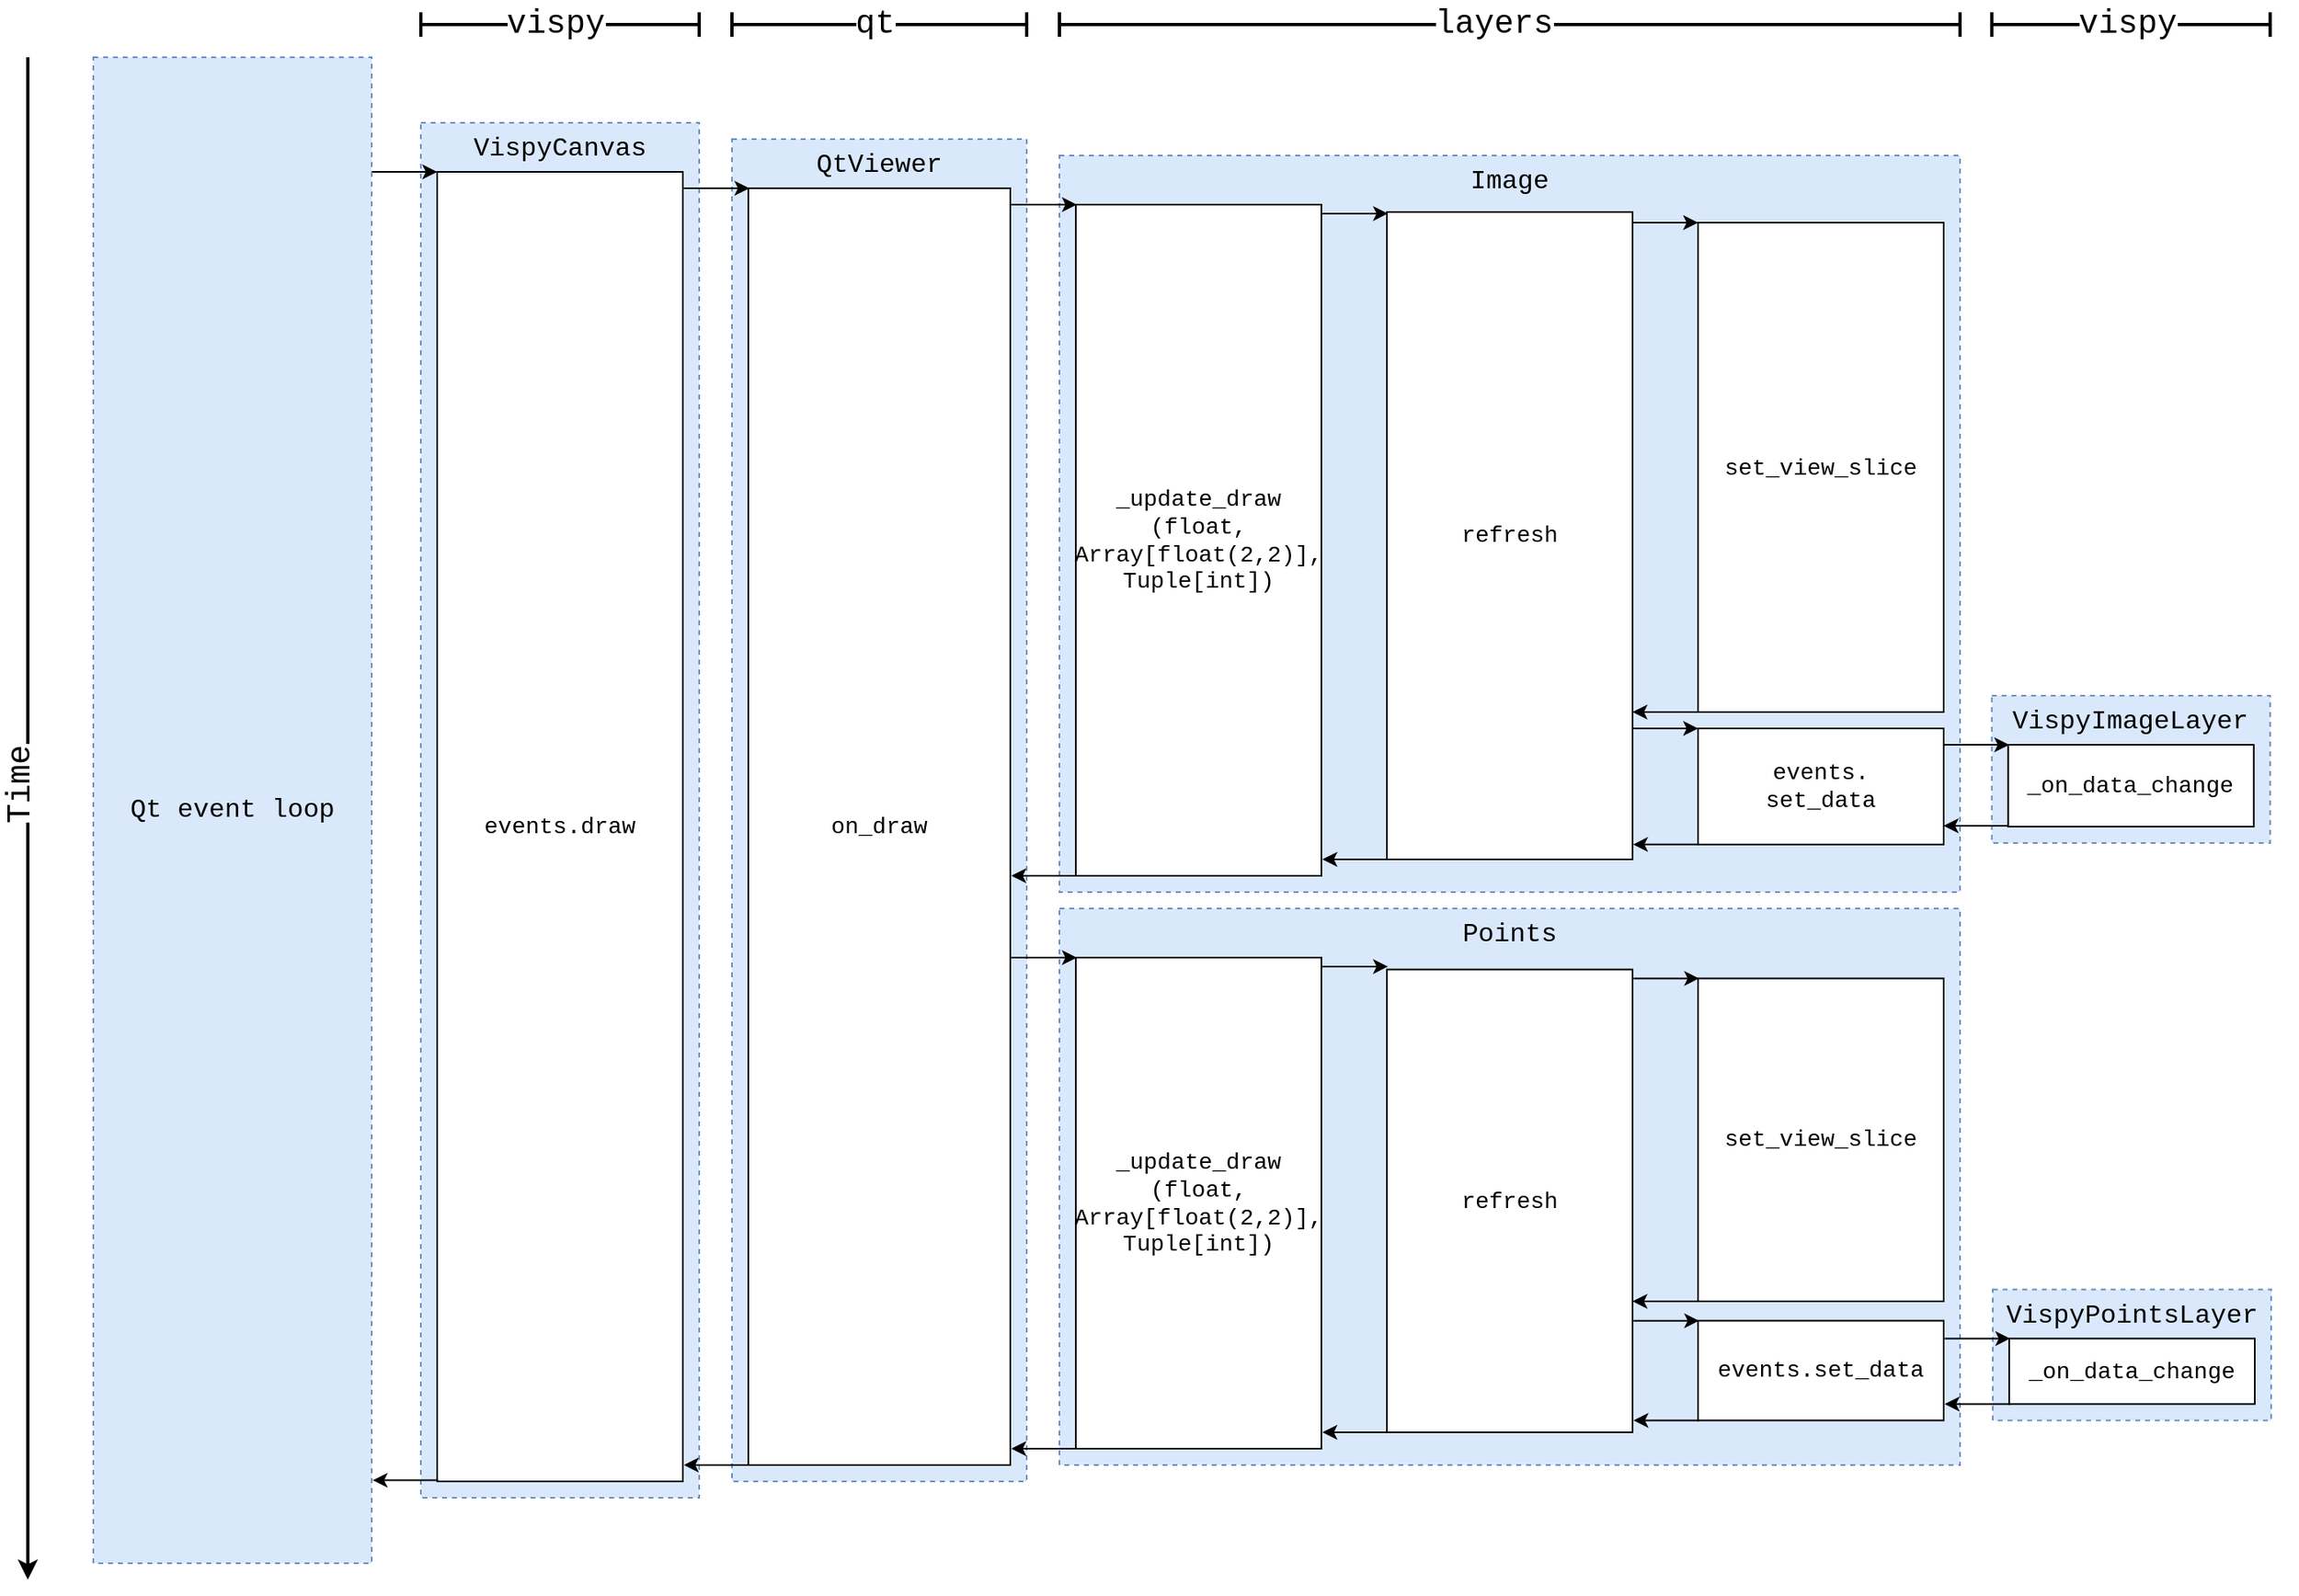 <mxfile version="20.2.5" type="github"><diagram id="Yj_vzEqTpsTSU6RkFpzm" name="Page-1"><mxGraphModel dx="2593" dy="1456" grid="1" gridSize="10" guides="1" tooltips="1" connect="1" arrows="1" fold="1" page="1" pageScale="1" pageWidth="850" pageHeight="1100" math="0" shadow="0"><root><mxCell id="0"/><mxCell id="1" parent="0"/><mxCell id="6yyRVk2ILkX0JGuf4gln-77" value="VispyPointsLayer" style="rounded=0;whiteSpace=wrap;html=1;verticalAlign=top;align=center;spacingLeft=0;spacingTop=0;dashed=1;fillColor=#dae8fc;strokeColor=#6c8ebf;fontSize=16;fontFamily=Courier New;" parent="1" vertex="1"><mxGeometry x="1240" y="812.73" width="170" height="80" as="geometry"/></mxCell><mxCell id="6yyRVk2ILkX0JGuf4gln-20" value="VispyImageLayer" style="rounded=0;whiteSpace=wrap;html=1;verticalAlign=top;align=center;spacingLeft=0;spacingTop=0;dashed=1;fillColor=#dae8fc;strokeColor=#6c8ebf;fontSize=16;fontFamily=Courier New;" parent="1" vertex="1"><mxGeometry x="1239.38" y="450" width="170" height="90" as="geometry"/></mxCell><mxCell id="6yyRVk2ILkX0JGuf4gln-4" value="QtViewer" style="rounded=0;whiteSpace=wrap;html=1;verticalAlign=top;align=center;spacingLeft=0;spacingTop=0;dashed=1;fillColor=#dae8fc;strokeColor=#6c8ebf;fontSize=16;fontFamily=Courier New;" parent="1" vertex="1"><mxGeometry x="470" y="110" width="180" height="820" as="geometry"/></mxCell><mxCell id="6yyRVk2ILkX0JGuf4gln-6" value="on_draw" style="rounded=0;whiteSpace=wrap;html=1;fontSize=14;fontFamily=Courier New;" parent="1" vertex="1"><mxGeometry x="480" y="140" width="160" height="780" as="geometry"/></mxCell><mxCell id="6yyRVk2ILkX0JGuf4gln-2" value="VispyCanvas" style="rounded=0;whiteSpace=wrap;html=1;verticalAlign=top;align=center;spacingLeft=0;spacingTop=0;dashed=1;fillColor=#dae8fc;strokeColor=#6c8ebf;fontSize=16;fontFamily=Courier New;" parent="1" vertex="1"><mxGeometry x="280" y="100" width="170" height="840" as="geometry"/></mxCell><mxCell id="6yyRVk2ILkX0JGuf4gln-3" value="events.draw" style="rounded=0;whiteSpace=wrap;html=1;fontSize=14;fontFamily=Courier New;" parent="1" vertex="1"><mxGeometry x="290" y="130" width="150" height="800" as="geometry"/></mxCell><mxCell id="6yyRVk2ILkX0JGuf4gln-7" value="Image" style="rounded=0;whiteSpace=wrap;html=1;verticalAlign=top;align=center;spacingLeft=0;spacingTop=0;dashed=1;fillColor=#dae8fc;strokeColor=#6c8ebf;fontSize=16;fontFamily=Courier New;" parent="1" vertex="1"><mxGeometry x="670" y="120" width="550" height="450" as="geometry"/></mxCell><mxCell id="6yyRVk2ILkX0JGuf4gln-5" value="_update_draw&lt;br style=&quot;font-size: 14px;&quot;&gt;(float, Array[float(2,2)], Tuple[int])" style="rounded=0;whiteSpace=wrap;html=1;fontSize=14;fontFamily=Courier New;" parent="1" vertex="1"><mxGeometry x="680" y="150" width="150" height="410" as="geometry"/></mxCell><mxCell id="6yyRVk2ILkX0JGuf4gln-9" value="refresh" style="rounded=0;whiteSpace=wrap;html=1;fontSize=14;fontFamily=Courier New;" parent="1" vertex="1"><mxGeometry x="870" y="154.54" width="150" height="395.46" as="geometry"/></mxCell><mxCell id="6yyRVk2ILkX0JGuf4gln-10" value="set_view_slice" style="rounded=0;whiteSpace=wrap;html=1;fontSize=14;fontFamily=Courier New;" parent="1" vertex="1"><mxGeometry x="1060" y="161" width="150" height="299" as="geometry"/></mxCell><mxCell id="6yyRVk2ILkX0JGuf4gln-17" value="events.&lt;br style=&quot;font-size: 14px;&quot;&gt;set_data" style="rounded=0;whiteSpace=wrap;html=1;fontSize=14;fontFamily=Courier New;" parent="1" vertex="1"><mxGeometry x="1060" y="470" width="150" height="70.91" as="geometry"/></mxCell><mxCell id="6yyRVk2ILkX0JGuf4gln-54" value="" style="endArrow=classic;html=1;rounded=0;fontFamily=Courier New;" parent="1" edge="1"><mxGeometry width="50" height="50" relative="1" as="geometry"><mxPoint x="250.0" y="130" as="sourcePoint"/><mxPoint x="290.0" y="130" as="targetPoint"/></mxGeometry></mxCell><mxCell id="6yyRVk2ILkX0JGuf4gln-55" value="" style="endArrow=classic;html=1;rounded=0;fontFamily=Courier New;" parent="1" edge="1"><mxGeometry width="50" height="50" relative="1" as="geometry"><mxPoint x="440.62" y="140" as="sourcePoint"/><mxPoint x="480.62" y="140" as="targetPoint"/></mxGeometry></mxCell><mxCell id="6yyRVk2ILkX0JGuf4gln-56" value="" style="endArrow=classic;html=1;rounded=0;fontFamily=Courier New;" parent="1" edge="1"><mxGeometry width="50" height="50" relative="1" as="geometry"><mxPoint x="640.62" y="150" as="sourcePoint"/><mxPoint x="680.62" y="150" as="targetPoint"/></mxGeometry></mxCell><mxCell id="6yyRVk2ILkX0JGuf4gln-57" value="" style="endArrow=classic;html=1;rounded=0;fontFamily=Courier New;" parent="1" edge="1"><mxGeometry width="50" height="50" relative="1" as="geometry"><mxPoint x="830.62" y="155.45" as="sourcePoint"/><mxPoint x="870.62" y="155.45" as="targetPoint"/></mxGeometry></mxCell><mxCell id="6yyRVk2ILkX0JGuf4gln-60" value="" style="endArrow=classic;html=1;rounded=0;fontFamily=Courier New;" parent="1" edge="1"><mxGeometry width="50" height="50" relative="1" as="geometry"><mxPoint x="1210" y="480.0" as="sourcePoint"/><mxPoint x="1250" y="480.0" as="targetPoint"/></mxGeometry></mxCell><mxCell id="6yyRVk2ILkX0JGuf4gln-61" value="" style="endArrow=classic;html=1;rounded=0;fontFamily=Courier New;" parent="1" edge="1"><mxGeometry width="50" height="50" relative="1" as="geometry"><mxPoint x="1250" y="529.5" as="sourcePoint"/><mxPoint x="1210" y="529.5" as="targetPoint"/></mxGeometry></mxCell><mxCell id="6yyRVk2ILkX0JGuf4gln-67" value="" style="endArrow=classic;html=1;rounded=0;fontFamily=Courier New;" parent="1" edge="1"><mxGeometry width="50" height="50" relative="1" as="geometry"><mxPoint x="870.62" y="550.0" as="sourcePoint"/><mxPoint x="830.62" y="550.0" as="targetPoint"/></mxGeometry></mxCell><mxCell id="6yyRVk2ILkX0JGuf4gln-68" value="" style="endArrow=classic;html=1;rounded=0;fontFamily=Courier New;" parent="1" edge="1"><mxGeometry width="50" height="50" relative="1" as="geometry"><mxPoint x="680.62" y="560.0" as="sourcePoint"/><mxPoint x="640.62" y="560.0" as="targetPoint"/></mxGeometry></mxCell><mxCell id="6yyRVk2ILkX0JGuf4gln-69" value="" style="endArrow=classic;html=1;rounded=0;fontFamily=Courier New;" parent="1" edge="1"><mxGeometry width="50" height="50" relative="1" as="geometry"><mxPoint x="480.63" y="920.0" as="sourcePoint"/><mxPoint x="440.63" y="920.0" as="targetPoint"/></mxGeometry></mxCell><mxCell id="6yyRVk2ILkX0JGuf4gln-70" value="" style="endArrow=classic;html=1;rounded=0;fontFamily=Courier New;" parent="1" edge="1"><mxGeometry width="50" height="50" relative="1" as="geometry"><mxPoint x="290.63" y="929.31" as="sourcePoint"/><mxPoint x="250.63" y="929.31" as="targetPoint"/></mxGeometry></mxCell><mxCell id="6yyRVk2ILkX0JGuf4gln-79" value="Points" style="rounded=0;whiteSpace=wrap;html=1;verticalAlign=top;align=center;spacingLeft=0;spacingTop=0;dashed=1;fillColor=#dae8fc;strokeColor=#6c8ebf;fontSize=16;fontFamily=Courier New;" parent="1" vertex="1"><mxGeometry x="670" y="580" width="550" height="340" as="geometry"/></mxCell><mxCell id="6yyRVk2ILkX0JGuf4gln-80" value="&lt;div&gt;_update_draw&lt;/div&gt;&lt;div&gt;(float, Array[float(2,2)], Tuple[int])&lt;/div&gt;" style="rounded=0;whiteSpace=wrap;html=1;fontSize=14;fontFamily=Courier New;" parent="1" vertex="1"><mxGeometry x="680" y="610" width="150" height="300" as="geometry"/></mxCell><mxCell id="6yyRVk2ILkX0JGuf4gln-82" value="refresh" style="rounded=0;whiteSpace=wrap;html=1;fontSize=14;fontFamily=Courier New;" parent="1" vertex="1"><mxGeometry x="870" y="617.27" width="150" height="282.73" as="geometry"/></mxCell><mxCell id="6yyRVk2ILkX0JGuf4gln-83" value="set_view_slice" style="rounded=0;whiteSpace=wrap;html=1;fontSize=14;fontFamily=Courier New;" parent="1" vertex="1"><mxGeometry x="1060" y="622.73" width="150" height="197.27" as="geometry"/></mxCell><mxCell id="6yyRVk2ILkX0JGuf4gln-84" value="events.set_data" style="rounded=0;whiteSpace=wrap;html=1;fontSize=14;fontFamily=Courier New;" parent="1" vertex="1"><mxGeometry x="1060" y="831.82" width="150" height="60.91" as="geometry"/></mxCell><mxCell id="6yyRVk2ILkX0JGuf4gln-86" value="" style="endArrow=classic;html=1;rounded=0;fontFamily=Courier New;" parent="1" edge="1"><mxGeometry width="50" height="50" relative="1" as="geometry"><mxPoint x="830.62" y="615.45" as="sourcePoint"/><mxPoint x="870.62" y="615.45" as="targetPoint"/></mxGeometry></mxCell><mxCell id="6yyRVk2ILkX0JGuf4gln-88" value="" style="endArrow=classic;html=1;rounded=0;fontFamily=Courier New;" parent="1" edge="1"><mxGeometry width="50" height="50" relative="1" as="geometry"><mxPoint x="1020.62" y="622.73" as="sourcePoint"/><mxPoint x="1060.62" y="622.73" as="targetPoint"/></mxGeometry></mxCell><mxCell id="6yyRVk2ILkX0JGuf4gln-89" value="" style="endArrow=classic;html=1;rounded=0;fontFamily=Courier New;" parent="1" edge="1"><mxGeometry width="50" height="50" relative="1" as="geometry"><mxPoint x="1210.62" y="842.73" as="sourcePoint"/><mxPoint x="1250.62" y="842.73" as="targetPoint"/></mxGeometry></mxCell><mxCell id="6yyRVk2ILkX0JGuf4gln-90" value="" style="endArrow=classic;html=1;rounded=0;fontFamily=Courier New;" parent="1" edge="1"><mxGeometry width="50" height="50" relative="1" as="geometry"><mxPoint x="1250.62" y="882.73" as="sourcePoint"/><mxPoint x="1210.62" y="882.73" as="targetPoint"/></mxGeometry></mxCell><mxCell id="6yyRVk2ILkX0JGuf4gln-91" value="" style="endArrow=classic;html=1;rounded=0;fontFamily=Courier New;" parent="1" edge="1"><mxGeometry width="50" height="50" relative="1" as="geometry"><mxPoint x="1060.62" y="892.73" as="sourcePoint"/><mxPoint x="1020.62" y="892.73" as="targetPoint"/></mxGeometry></mxCell><mxCell id="6yyRVk2ILkX0JGuf4gln-94" value="" style="endArrow=classic;html=1;rounded=0;fontFamily=Courier New;" parent="1" edge="1"><mxGeometry width="50" height="50" relative="1" as="geometry"><mxPoint x="1020.62" y="831.82" as="sourcePoint"/><mxPoint x="1060.62" y="831.82" as="targetPoint"/></mxGeometry></mxCell><mxCell id="6yyRVk2ILkX0JGuf4gln-96" value="" style="endArrow=classic;html=1;rounded=0;fontFamily=Courier New;" parent="1" edge="1"><mxGeometry width="50" height="50" relative="1" as="geometry"><mxPoint x="870.62" y="900.0" as="sourcePoint"/><mxPoint x="830.62" y="900.0" as="targetPoint"/></mxGeometry></mxCell><mxCell id="6yyRVk2ILkX0JGuf4gln-99" value="" style="endArrow=classic;html=1;rounded=0;fontFamily=Courier New;" parent="1" edge="1"><mxGeometry width="50" height="50" relative="1" as="geometry"><mxPoint x="1060" y="820" as="sourcePoint"/><mxPoint x="1020.0" y="820" as="targetPoint"/></mxGeometry></mxCell><mxCell id="6yyRVk2ILkX0JGuf4gln-100" value="" style="endArrow=classic;html=1;rounded=0;fontFamily=Courier New;" parent="1" edge="1"><mxGeometry width="50" height="50" relative="1" as="geometry"><mxPoint x="680.62" y="910.0" as="sourcePoint"/><mxPoint x="640.62" y="910.0" as="targetPoint"/></mxGeometry></mxCell><mxCell id="6yyRVk2ILkX0JGuf4gln-101" value="" style="endArrow=classic;html=1;rounded=0;fontFamily=Courier New;" parent="1" edge="1"><mxGeometry width="50" height="50" relative="1" as="geometry"><mxPoint x="640.62" y="610" as="sourcePoint"/><mxPoint x="680.62" y="610" as="targetPoint"/></mxGeometry></mxCell><mxCell id="6yyRVk2ILkX0JGuf4gln-21" value="_on_data_change" style="rounded=0;whiteSpace=wrap;html=1;fontSize=14;fontFamily=Courier New;" parent="1" vertex="1"><mxGeometry x="1249.38" y="480" width="150" height="50" as="geometry"/></mxCell><mxCell id="6yyRVk2ILkX0JGuf4gln-78" value="_on_data_change" style="rounded=0;whiteSpace=wrap;html=1;fontSize=14;fontFamily=Courier New;" parent="1" vertex="1"><mxGeometry x="1250" y="842.73" width="150" height="40" as="geometry"/></mxCell><mxCell id="6yyRVk2ILkX0JGuf4gln-105" value="" style="endArrow=classic;html=1;rounded=0;fontSize=20;strokeWidth=2;fontFamily=Courier New;" parent="1" edge="1"><mxGeometry width="50" height="50" relative="1" as="geometry"><mxPoint x="40" y="60" as="sourcePoint"/><mxPoint x="40" y="990" as="targetPoint"/></mxGeometry></mxCell><mxCell id="6yyRVk2ILkX0JGuf4gln-106" value="Time" style="edgeLabel;html=1;align=center;verticalAlign=middle;resizable=0;points=[];fontSize=20;horizontal=0;fontFamily=Courier New;" parent="6yyRVk2ILkX0JGuf4gln-105" vertex="1" connectable="0"><mxGeometry x="-0.044" y="-5" relative="1" as="geometry"><mxPoint as="offset"/></mxGeometry></mxCell><mxCell id="6yyRVk2ILkX0JGuf4gln-107" value="Qt event loop" style="rounded=0;whiteSpace=wrap;html=1;verticalAlign=middle;align=center;spacingLeft=0;spacingTop=0;dashed=1;fillColor=#dae8fc;strokeColor=#6c8ebf;fontSize=16;horizontal=1;fontFamily=Courier New;" parent="1" vertex="1"><mxGeometry x="80" y="60" width="170" height="920" as="geometry"/></mxCell><mxCell id="6yyRVk2ILkX0JGuf4gln-115" value="" style="endArrow=baseDash;html=1;rounded=0;fontSize=20;strokeWidth=2;endFill=0;startArrow=baseDash;startFill=0;endSize=12;startSize=12;fontFamily=Courier New;" parent="1" edge="1"><mxGeometry width="50" height="50" relative="1" as="geometry"><mxPoint x="280" y="40" as="sourcePoint"/><mxPoint x="450" y="40" as="targetPoint"/></mxGeometry></mxCell><mxCell id="6yyRVk2ILkX0JGuf4gln-118" value="vispy" style="edgeLabel;html=1;align=center;verticalAlign=middle;resizable=0;points=[];fontSize=20;fontFamily=Courier New;" parent="6yyRVk2ILkX0JGuf4gln-115" vertex="1" connectable="0"><mxGeometry x="-0.036" y="1" relative="1" as="geometry"><mxPoint as="offset"/></mxGeometry></mxCell><mxCell id="6yyRVk2ILkX0JGuf4gln-120" value="" style="endArrow=baseDash;html=1;rounded=0;fontSize=20;strokeWidth=2;endFill=0;startArrow=baseDash;startFill=0;endSize=12;startSize=12;fontFamily=Courier New;" parent="1" edge="1"><mxGeometry width="50" height="50" relative="1" as="geometry"><mxPoint x="670" y="40" as="sourcePoint"/><mxPoint x="1220" y="40" as="targetPoint"/></mxGeometry></mxCell><mxCell id="6yyRVk2ILkX0JGuf4gln-121" value="&lt;font style=&quot;font-size: 20px;&quot;&gt;layers&lt;/font&gt;" style="edgeLabel;html=1;align=center;verticalAlign=middle;resizable=0;points=[];fontSize=20;fontFamily=Courier New;" parent="6yyRVk2ILkX0JGuf4gln-120" vertex="1" connectable="0"><mxGeometry x="-0.036" y="1" relative="1" as="geometry"><mxPoint as="offset"/></mxGeometry></mxCell><mxCell id="6yyRVk2ILkX0JGuf4gln-122" value="" style="endArrow=baseDash;html=1;rounded=0;fontSize=20;strokeWidth=2;endFill=0;startArrow=baseDash;startFill=0;endSize=12;startSize=12;fontFamily=Courier New;" parent="1" edge="1"><mxGeometry width="50" height="50" relative="1" as="geometry"><mxPoint x="1239.38" y="40" as="sourcePoint"/><mxPoint x="1409.38" y="40" as="targetPoint"/></mxGeometry></mxCell><mxCell id="6yyRVk2ILkX0JGuf4gln-123" value="vispy" style="edgeLabel;html=1;align=center;verticalAlign=middle;resizable=0;points=[];fontSize=20;fontFamily=Courier New;" parent="6yyRVk2ILkX0JGuf4gln-122" vertex="1" connectable="0"><mxGeometry x="-0.036" y="1" relative="1" as="geometry"><mxPoint as="offset"/></mxGeometry></mxCell><mxCell id="P1suHqEP0PZAsXJT08FJ-1" value="" style="endArrow=classic;html=1;rounded=0;fontFamily=Courier New;" edge="1" parent="1"><mxGeometry width="50" height="50" relative="1" as="geometry"><mxPoint x="1020.0" y="161.0" as="sourcePoint"/><mxPoint x="1060" y="161.0" as="targetPoint"/></mxGeometry></mxCell><mxCell id="P1suHqEP0PZAsXJT08FJ-2" value="" style="endArrow=classic;html=1;rounded=0;fontFamily=Courier New;" edge="1" parent="1"><mxGeometry width="50" height="50" relative="1" as="geometry"><mxPoint x="1060" y="460.0" as="sourcePoint"/><mxPoint x="1020.0" y="460.0" as="targetPoint"/></mxGeometry></mxCell><mxCell id="P1suHqEP0PZAsXJT08FJ-3" value="" style="endArrow=classic;html=1;rounded=0;fontFamily=Courier New;" edge="1" parent="1"><mxGeometry width="50" height="50" relative="1" as="geometry"><mxPoint x="1060.31" y="540.91" as="sourcePoint"/><mxPoint x="1020.31" y="540.91" as="targetPoint"/></mxGeometry></mxCell><mxCell id="P1suHqEP0PZAsXJT08FJ-4" value="" style="endArrow=classic;html=1;rounded=0;fontFamily=Courier New;" edge="1" parent="1"><mxGeometry width="50" height="50" relative="1" as="geometry"><mxPoint x="1020" y="470" as="sourcePoint"/><mxPoint x="1060" y="470" as="targetPoint"/></mxGeometry></mxCell><mxCell id="P1suHqEP0PZAsXJT08FJ-5" value="" style="endArrow=baseDash;html=1;rounded=0;fontSize=20;strokeWidth=2;endFill=0;startArrow=baseDash;startFill=0;endSize=12;startSize=12;fontFamily=Courier New;" edge="1" parent="1"><mxGeometry width="50" height="50" relative="1" as="geometry"><mxPoint x="470" y="40" as="sourcePoint"/><mxPoint x="650" y="40" as="targetPoint"/></mxGeometry></mxCell><mxCell id="P1suHqEP0PZAsXJT08FJ-6" value="qt" style="edgeLabel;html=1;align=center;verticalAlign=middle;resizable=0;points=[];fontSize=20;fontFamily=Courier New;" vertex="1" connectable="0" parent="P1suHqEP0PZAsXJT08FJ-5"><mxGeometry x="-0.036" y="1" relative="1" as="geometry"><mxPoint as="offset"/></mxGeometry></mxCell></root></mxGraphModel></diagram></mxfile>